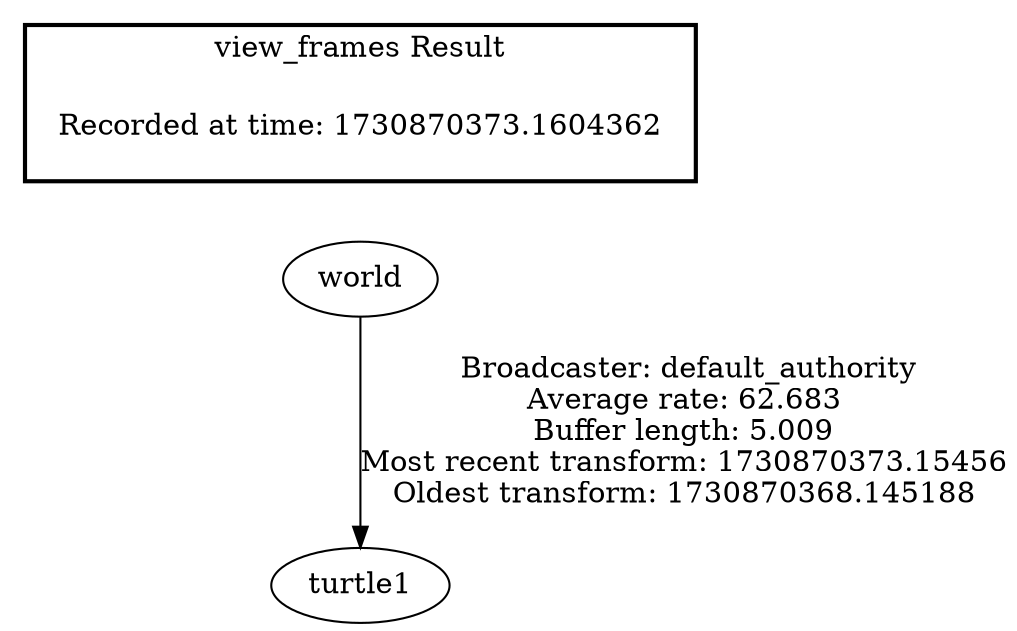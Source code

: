 digraph G {
"world" -> "turtle1"[label=" Broadcaster: default_authority\nAverage rate: 62.683\nBuffer length: 5.009\nMost recent transform: 1730870373.15456\nOldest transform: 1730870368.145188\n"];
edge [style=invis];
 subgraph cluster_legend { style=bold; color=black; label ="view_frames Result";
"Recorded at time: 1730870373.1604362"[ shape=plaintext ] ;
}->"world";
}